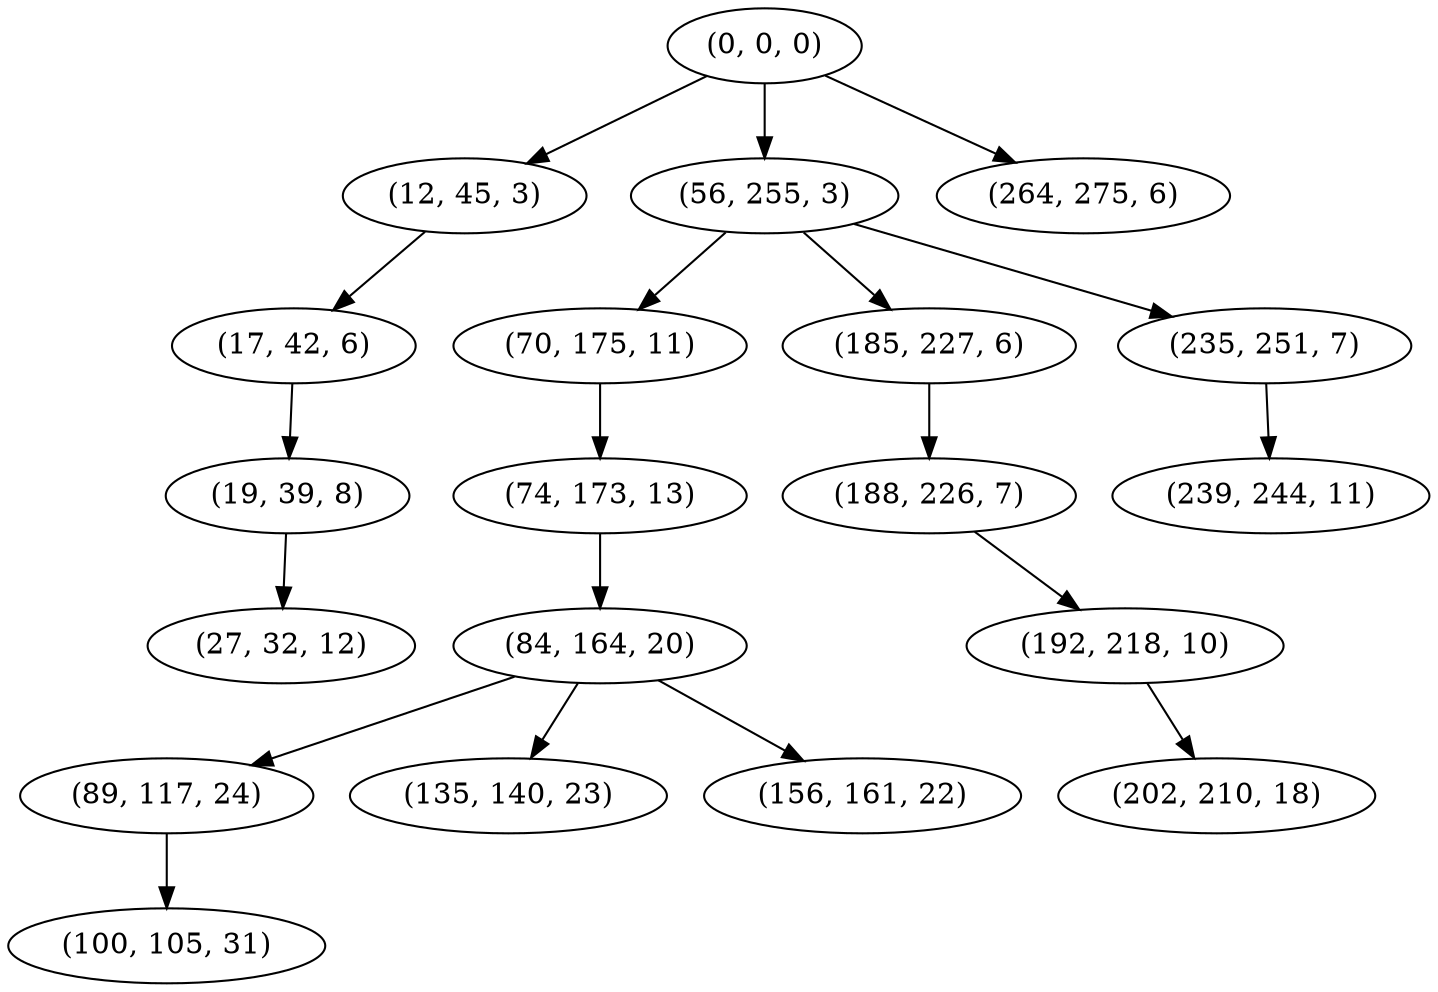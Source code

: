 digraph tree {
    "(0, 0, 0)";
    "(12, 45, 3)";
    "(17, 42, 6)";
    "(19, 39, 8)";
    "(27, 32, 12)";
    "(56, 255, 3)";
    "(70, 175, 11)";
    "(74, 173, 13)";
    "(84, 164, 20)";
    "(89, 117, 24)";
    "(100, 105, 31)";
    "(135, 140, 23)";
    "(156, 161, 22)";
    "(185, 227, 6)";
    "(188, 226, 7)";
    "(192, 218, 10)";
    "(202, 210, 18)";
    "(235, 251, 7)";
    "(239, 244, 11)";
    "(264, 275, 6)";
    "(0, 0, 0)" -> "(12, 45, 3)";
    "(0, 0, 0)" -> "(56, 255, 3)";
    "(0, 0, 0)" -> "(264, 275, 6)";
    "(12, 45, 3)" -> "(17, 42, 6)";
    "(17, 42, 6)" -> "(19, 39, 8)";
    "(19, 39, 8)" -> "(27, 32, 12)";
    "(56, 255, 3)" -> "(70, 175, 11)";
    "(56, 255, 3)" -> "(185, 227, 6)";
    "(56, 255, 3)" -> "(235, 251, 7)";
    "(70, 175, 11)" -> "(74, 173, 13)";
    "(74, 173, 13)" -> "(84, 164, 20)";
    "(84, 164, 20)" -> "(89, 117, 24)";
    "(84, 164, 20)" -> "(135, 140, 23)";
    "(84, 164, 20)" -> "(156, 161, 22)";
    "(89, 117, 24)" -> "(100, 105, 31)";
    "(185, 227, 6)" -> "(188, 226, 7)";
    "(188, 226, 7)" -> "(192, 218, 10)";
    "(192, 218, 10)" -> "(202, 210, 18)";
    "(235, 251, 7)" -> "(239, 244, 11)";
}

